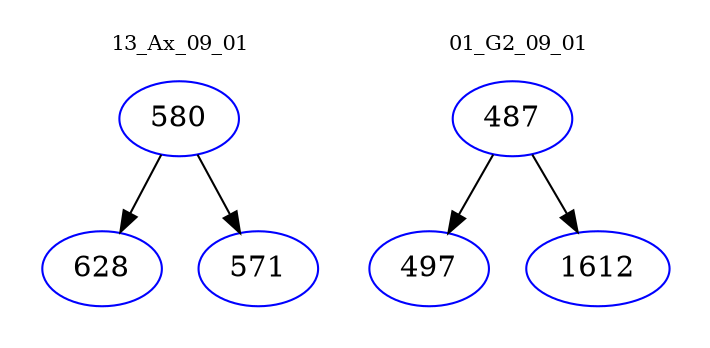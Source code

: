 digraph{
subgraph cluster_0 {
color = white
label = "13_Ax_09_01";
fontsize=10;
T0_580 [label="580", color="blue"]
T0_580 -> T0_628 [color="black"]
T0_628 [label="628", color="blue"]
T0_580 -> T0_571 [color="black"]
T0_571 [label="571", color="blue"]
}
subgraph cluster_1 {
color = white
label = "01_G2_09_01";
fontsize=10;
T1_487 [label="487", color="blue"]
T1_487 -> T1_497 [color="black"]
T1_497 [label="497", color="blue"]
T1_487 -> T1_1612 [color="black"]
T1_1612 [label="1612", color="blue"]
}
}
